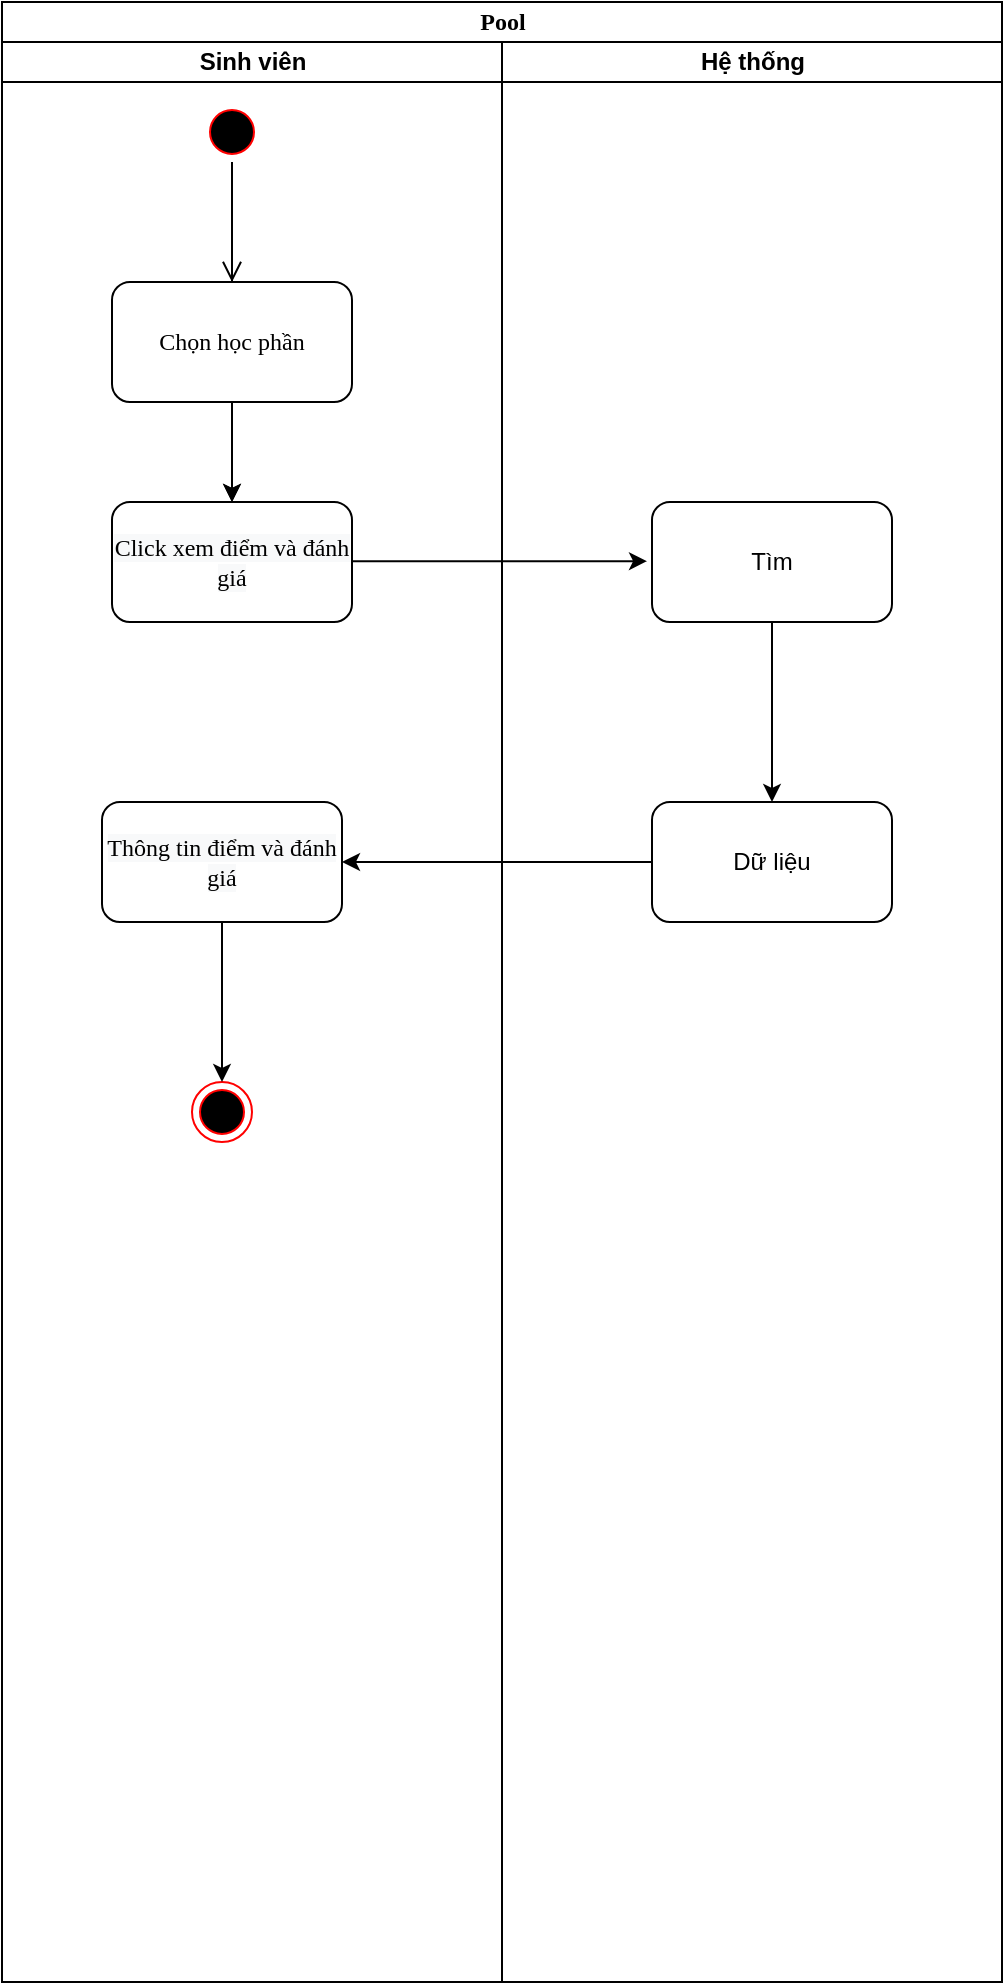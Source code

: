 <mxfile version="16.5.6" type="google"><diagram id="IC12uOMlfY5wrCZthmHh" name="Page-1"><mxGraphModel dx="2062" dy="1097" grid="1" gridSize="10" guides="1" tooltips="1" connect="1" arrows="1" fold="1" page="1" pageScale="1" pageWidth="827" pageHeight="1169" math="0" shadow="0"><root><mxCell id="0"/><mxCell id="1" parent="0"/><mxCell id="AxgV5Aa2yN9ZWiLolHGZ-1" value="Pool" style="swimlane;html=1;childLayout=stackLayout;startSize=20;rounded=0;shadow=0;comic=0;labelBackgroundColor=none;strokeWidth=1;fontFamily=Verdana;fontSize=12;align=center;" vertex="1" parent="1"><mxGeometry x="40" y="20" width="500" height="990" as="geometry"/></mxCell><mxCell id="AxgV5Aa2yN9ZWiLolHGZ-2" value="Sinh viên" style="swimlane;html=1;startSize=20;" vertex="1" parent="AxgV5Aa2yN9ZWiLolHGZ-1"><mxGeometry y="20" width="250" height="970" as="geometry"/></mxCell><mxCell id="AxgV5Aa2yN9ZWiLolHGZ-3" value="" style="ellipse;html=1;shape=startState;fillColor=#000000;strokeColor=#ff0000;" vertex="1" parent="AxgV5Aa2yN9ZWiLolHGZ-2"><mxGeometry x="100" y="30" width="30" height="30" as="geometry"/></mxCell><mxCell id="AxgV5Aa2yN9ZWiLolHGZ-4" value="" style="endArrow=classic;html=1;rounded=0;strokeColor=#000000;exitX=0.5;exitY=1;exitDx=0;exitDy=0;" edge="1" parent="AxgV5Aa2yN9ZWiLolHGZ-2"><mxGeometry width="50" height="50" relative="1" as="geometry"><mxPoint x="115" y="180" as="sourcePoint"/><mxPoint x="115" y="230" as="targetPoint"/></mxGeometry></mxCell><mxCell id="AxgV5Aa2yN9ZWiLolHGZ-5" value="&#10;&#10;&lt;span style=&quot;color: rgb(0, 0, 0); font-family: verdana; font-size: 12px; font-style: normal; font-weight: 400; letter-spacing: normal; text-align: center; text-indent: 0px; text-transform: none; word-spacing: 0px; background-color: rgb(248, 249, 250); display: inline; float: none;&quot;&gt;Click xem điểm và đánh giá&lt;/span&gt;&#10;&#10;" style="rounded=1;whiteSpace=wrap;html=1;" vertex="1" parent="AxgV5Aa2yN9ZWiLolHGZ-2"><mxGeometry x="55" y="230" width="120" height="60" as="geometry"/></mxCell><mxCell id="AxgV5Aa2yN9ZWiLolHGZ-6" value="&lt;span style=&quot;color: rgb(0 , 0 , 0) ; font-family: &amp;#34;verdana&amp;#34; ; font-size: 12px ; font-style: normal ; font-weight: 400 ; letter-spacing: normal ; text-align: center ; text-indent: 0px ; text-transform: none ; word-spacing: 0px ; background-color: rgb(248 , 249 , 250) ; display: inline ; float: none&quot;&gt;Thông tin điểm và đánh giá&lt;/span&gt;" style="rounded=1;whiteSpace=wrap;html=1;" vertex="1" parent="AxgV5Aa2yN9ZWiLolHGZ-2"><mxGeometry x="50" y="380" width="120" height="60" as="geometry"/></mxCell><mxCell id="AxgV5Aa2yN9ZWiLolHGZ-7" value="" style="ellipse;html=1;shape=endState;fillColor=#000000;strokeColor=#ff0000;" vertex="1" parent="AxgV5Aa2yN9ZWiLolHGZ-2"><mxGeometry x="95" y="520" width="30" height="30" as="geometry"/></mxCell><mxCell id="AxgV5Aa2yN9ZWiLolHGZ-8" value="Hệ thống" style="swimlane;html=1;startSize=20;" vertex="1" parent="AxgV5Aa2yN9ZWiLolHGZ-1"><mxGeometry x="250" y="20" width="250" height="970" as="geometry"/></mxCell><mxCell id="AxgV5Aa2yN9ZWiLolHGZ-9" value="Tìm" style="rounded=1;whiteSpace=wrap;html=1;" vertex="1" parent="AxgV5Aa2yN9ZWiLolHGZ-8"><mxGeometry x="75" y="230" width="120" height="60" as="geometry"/></mxCell><mxCell id="AxgV5Aa2yN9ZWiLolHGZ-10" value="" style="endArrow=classic;html=1;rounded=0;strokeColor=#000000;exitX=1;exitY=0.5;exitDx=0;exitDy=0;" edge="1" parent="AxgV5Aa2yN9ZWiLolHGZ-8"><mxGeometry width="50" height="50" relative="1" as="geometry"><mxPoint x="-75" y="259.58" as="sourcePoint"/><mxPoint x="72.5" y="259.58" as="targetPoint"/></mxGeometry></mxCell><mxCell id="AxgV5Aa2yN9ZWiLolHGZ-11" value="Dữ liệu" style="rounded=1;whiteSpace=wrap;html=1;" vertex="1" parent="AxgV5Aa2yN9ZWiLolHGZ-8"><mxGeometry x="75" y="380" width="120" height="60" as="geometry"/></mxCell><mxCell id="AxgV5Aa2yN9ZWiLolHGZ-12" value="" style="endArrow=classic;html=1;rounded=0;strokeColor=#000000;exitX=0.5;exitY=1;exitDx=0;exitDy=0;entryX=0.5;entryY=0;entryDx=0;entryDy=0;" edge="1" parent="AxgV5Aa2yN9ZWiLolHGZ-8" source="AxgV5Aa2yN9ZWiLolHGZ-9" target="AxgV5Aa2yN9ZWiLolHGZ-11"><mxGeometry width="50" height="50" relative="1" as="geometry"><mxPoint x="125" y="370" as="sourcePoint"/><mxPoint x="160" y="350" as="targetPoint"/></mxGeometry></mxCell><mxCell id="AxgV5Aa2yN9ZWiLolHGZ-13" value="" style="endArrow=classic;html=1;rounded=0;strokeColor=#000000;exitX=0;exitY=0.5;exitDx=0;exitDy=0;" edge="1" parent="AxgV5Aa2yN9ZWiLolHGZ-8" source="AxgV5Aa2yN9ZWiLolHGZ-11"><mxGeometry width="50" height="50" relative="1" as="geometry"><mxPoint x="70" y="410" as="sourcePoint"/><mxPoint x="-80" y="410" as="targetPoint"/><Array as="points"><mxPoint x="30" y="410"/></Array></mxGeometry></mxCell><mxCell id="AxgV5Aa2yN9ZWiLolHGZ-14" value="" style="edgeStyle=orthogonalEdgeStyle;html=1;verticalAlign=bottom;endArrow=open;endSize=8;strokeColor=#000000;rounded=0;startArrow=none;" edge="1" parent="1" source="AxgV5Aa2yN9ZWiLolHGZ-16"><mxGeometry relative="1" as="geometry"><mxPoint x="155" y="160" as="targetPoint"/></mxGeometry></mxCell><mxCell id="AxgV5Aa2yN9ZWiLolHGZ-15" value="" style="edgeStyle=orthogonalEdgeStyle;rounded=0;orthogonalLoop=1;jettySize=auto;html=1;strokeColor=#000000;" edge="1" parent="1" source="AxgV5Aa2yN9ZWiLolHGZ-16" target="AxgV5Aa2yN9ZWiLolHGZ-5"><mxGeometry relative="1" as="geometry"/></mxCell><mxCell id="AxgV5Aa2yN9ZWiLolHGZ-16" value="&lt;span style=&quot;font-family: &amp;#34;verdana&amp;#34;&quot;&gt;Chọn học phần&lt;/span&gt;" style="rounded=1;whiteSpace=wrap;html=1;" vertex="1" parent="1"><mxGeometry x="95" y="160" width="120" height="60" as="geometry"/></mxCell><mxCell id="AxgV5Aa2yN9ZWiLolHGZ-17" value="" style="edgeStyle=orthogonalEdgeStyle;html=1;verticalAlign=bottom;endArrow=none;endSize=8;strokeColor=#000000;rounded=0;" edge="1" parent="1" source="AxgV5Aa2yN9ZWiLolHGZ-3" target="AxgV5Aa2yN9ZWiLolHGZ-16"><mxGeometry relative="1" as="geometry"><mxPoint x="155" y="160" as="targetPoint"/><mxPoint x="155" y="100" as="sourcePoint"/></mxGeometry></mxCell><mxCell id="AxgV5Aa2yN9ZWiLolHGZ-18" value="" style="endArrow=classic;html=1;rounded=0;strokeColor=#000000;exitX=0.5;exitY=1;exitDx=0;exitDy=0;" edge="1" parent="1" source="AxgV5Aa2yN9ZWiLolHGZ-6"><mxGeometry width="50" height="50" relative="1" as="geometry"><mxPoint x="620" y="570" as="sourcePoint"/><mxPoint x="150" y="560" as="targetPoint"/></mxGeometry></mxCell></root></mxGraphModel></diagram></mxfile>